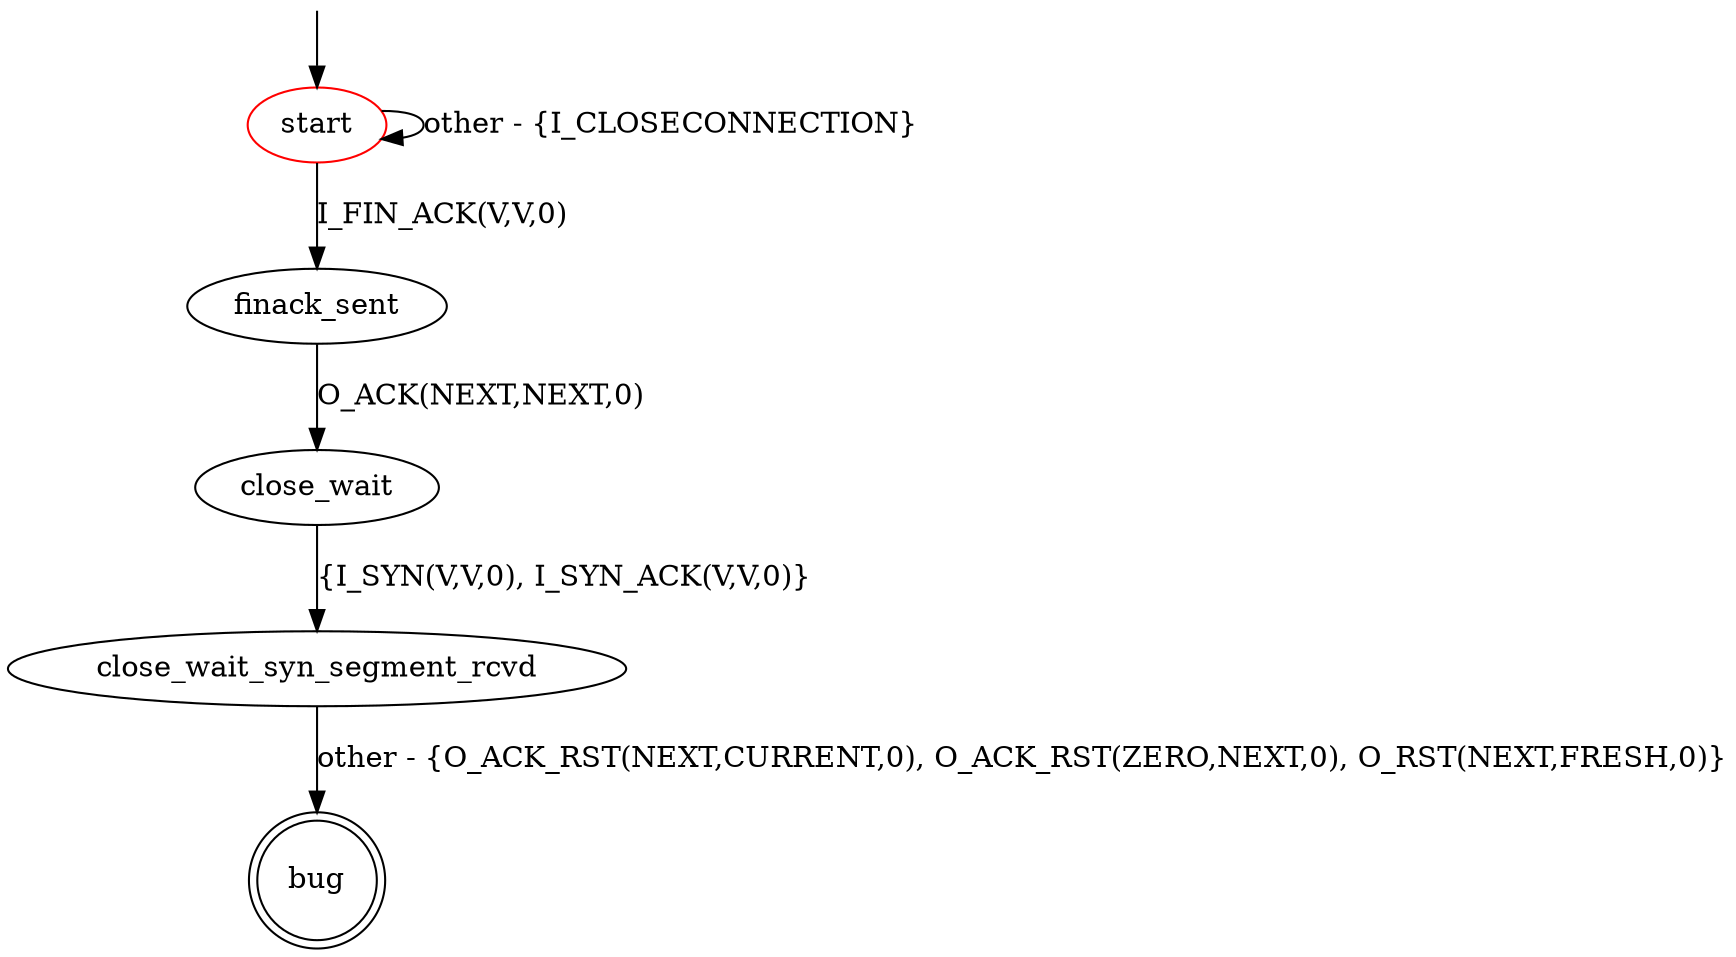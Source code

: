 digraph G {
label=""
start [color="red"]
bug [shape="doublecircle"]

start -> start [label="other - {I_CLOSECONNECTION}"]
start -> finack_sent [label="I_FIN_ACK(V,V,0)"]

finack_sent -> close_wait [label="O_ACK(NEXT,NEXT,0)"]

close_wait -> close_wait_syn_segment_rcvd [label="{I_SYN(V,V,0), I_SYN_ACK(V,V,0)}"]
close_wait_syn_segment_rcvd -> bug [label = "other - {O_ACK_RST(NEXT,CURRENT,0), O_ACK_RST(ZERO,NEXT,0), O_RST(NEXT,FRESH,0)}"]

__start0 [label="" shape="none" width="0" height="0"];
__start0 -> start;
}

